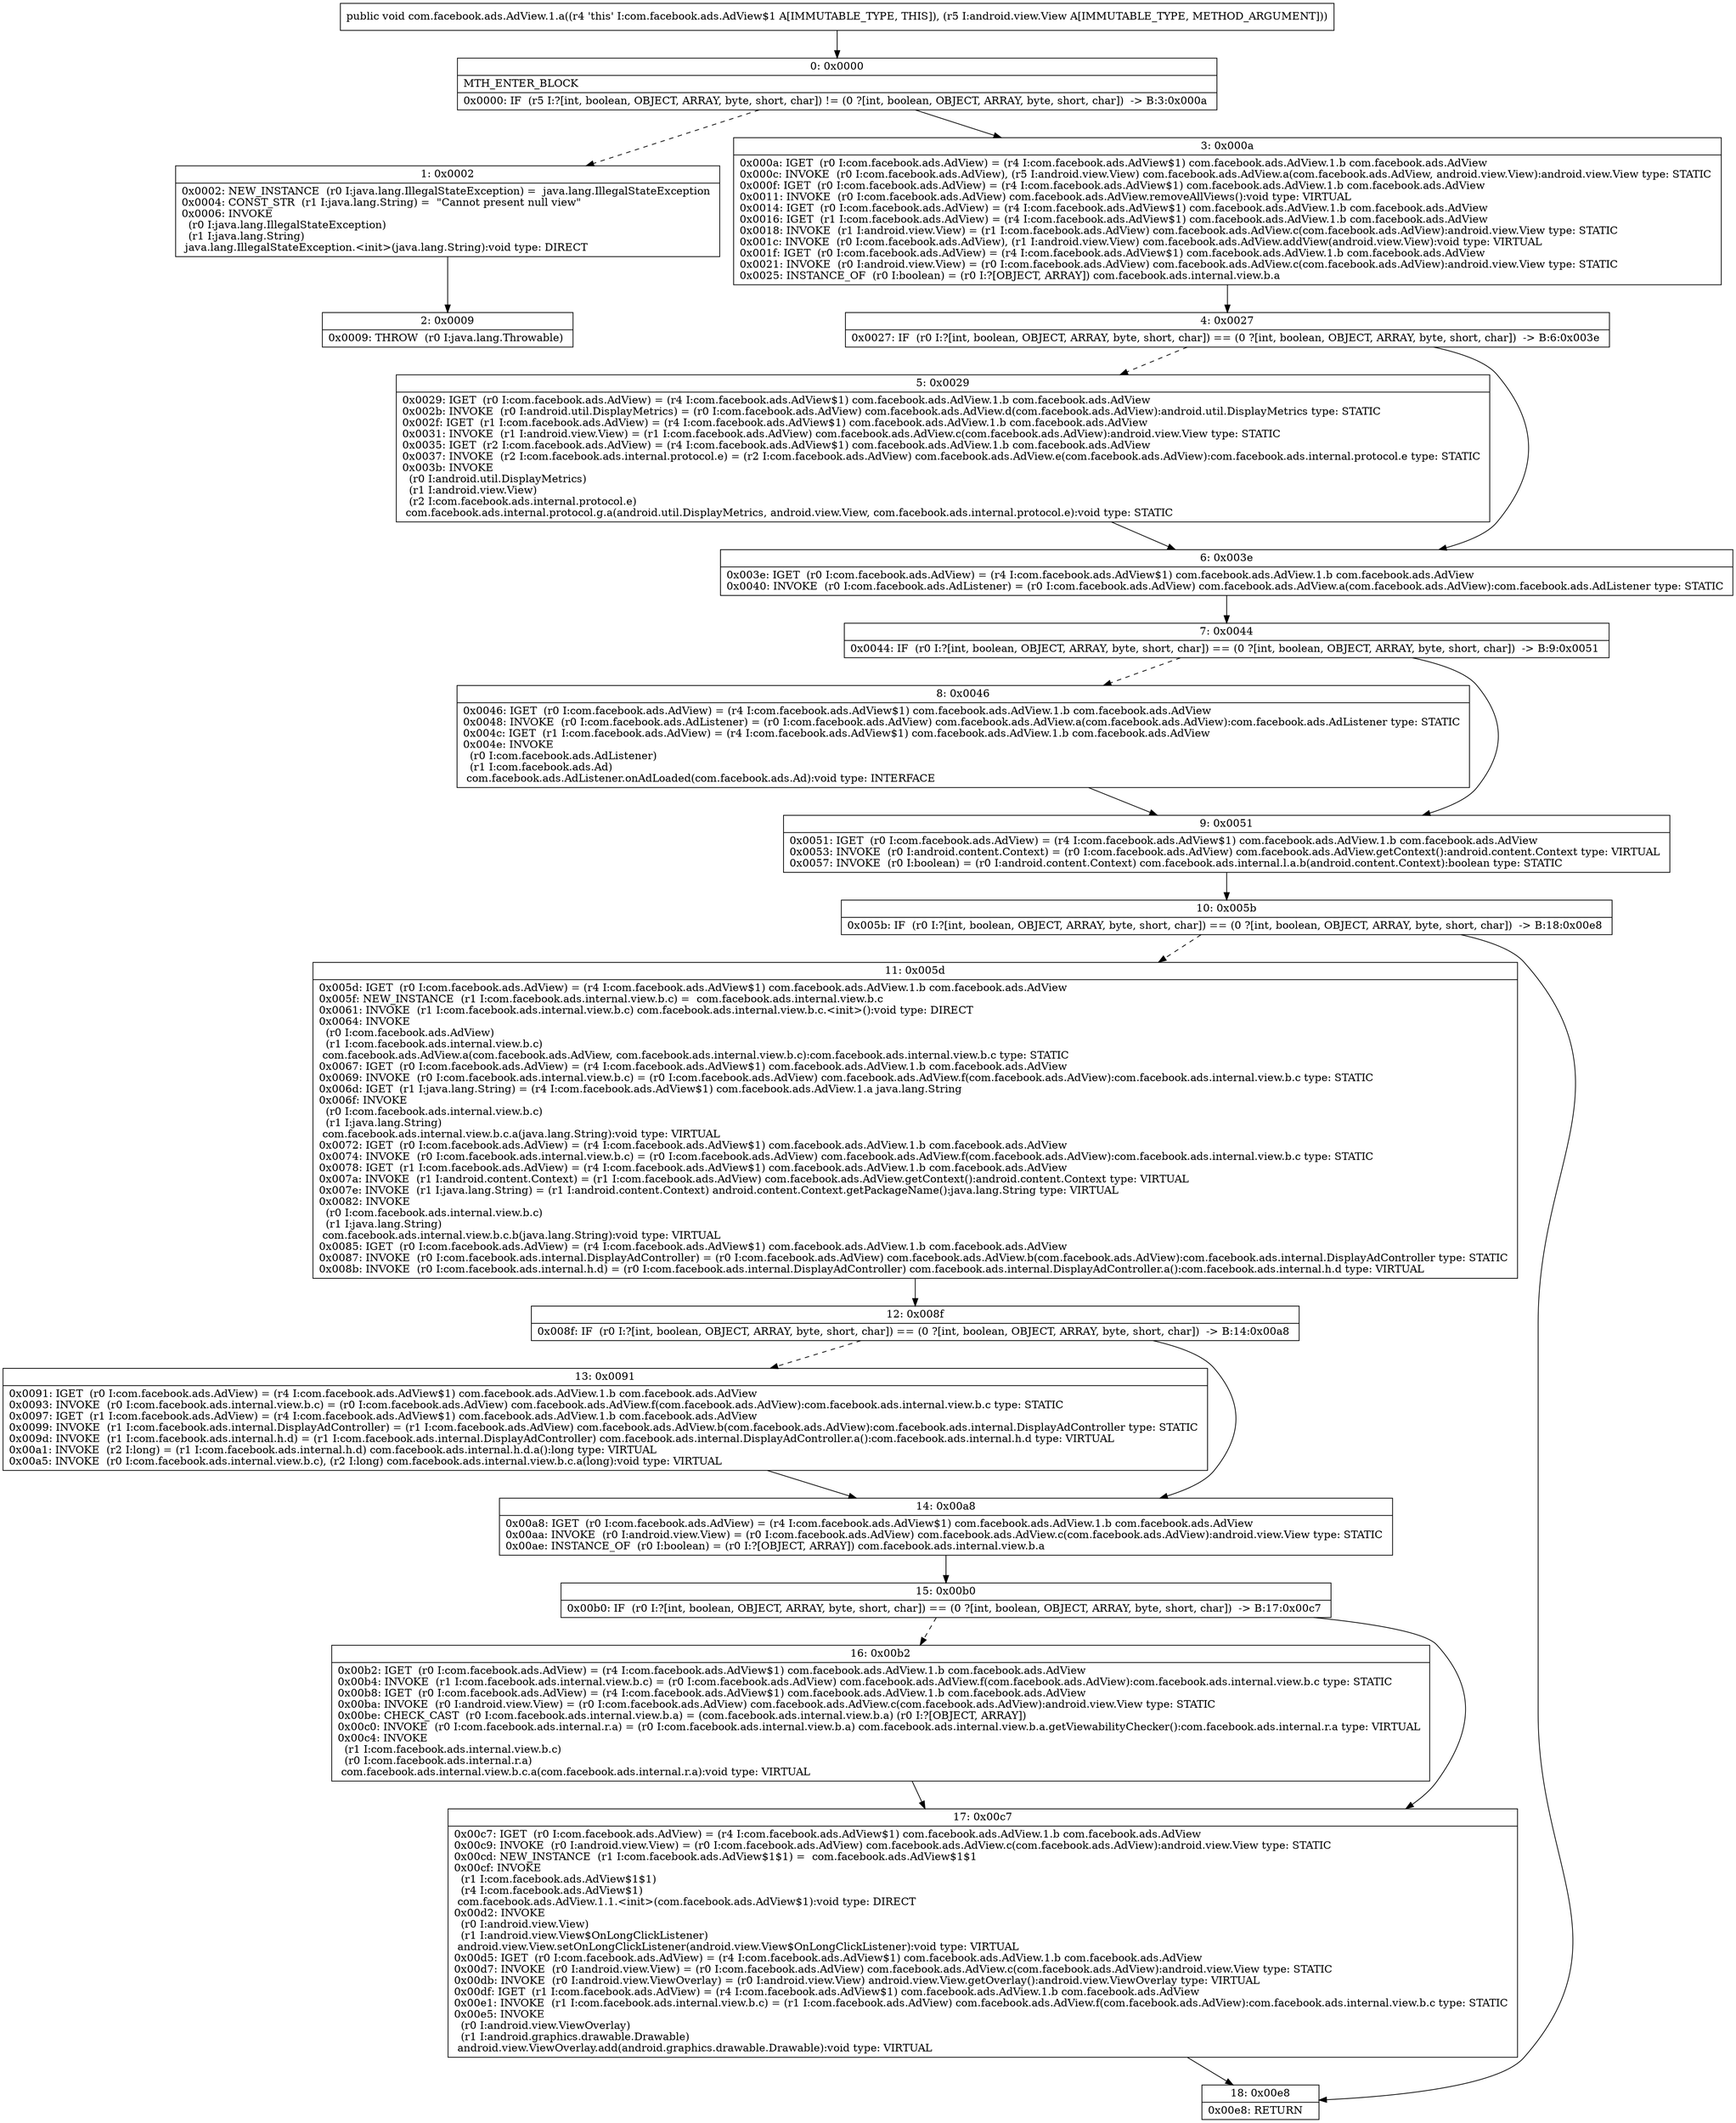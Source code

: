 digraph "CFG forcom.facebook.ads.AdView.1.a(Landroid\/view\/View;)V" {
Node_0 [shape=record,label="{0\:\ 0x0000|MTH_ENTER_BLOCK\l|0x0000: IF  (r5 I:?[int, boolean, OBJECT, ARRAY, byte, short, char]) != (0 ?[int, boolean, OBJECT, ARRAY, byte, short, char])  \-\> B:3:0x000a \l}"];
Node_1 [shape=record,label="{1\:\ 0x0002|0x0002: NEW_INSTANCE  (r0 I:java.lang.IllegalStateException) =  java.lang.IllegalStateException \l0x0004: CONST_STR  (r1 I:java.lang.String) =  \"Cannot present null view\" \l0x0006: INVOKE  \l  (r0 I:java.lang.IllegalStateException)\l  (r1 I:java.lang.String)\l java.lang.IllegalStateException.\<init\>(java.lang.String):void type: DIRECT \l}"];
Node_2 [shape=record,label="{2\:\ 0x0009|0x0009: THROW  (r0 I:java.lang.Throwable) \l}"];
Node_3 [shape=record,label="{3\:\ 0x000a|0x000a: IGET  (r0 I:com.facebook.ads.AdView) = (r4 I:com.facebook.ads.AdView$1) com.facebook.ads.AdView.1.b com.facebook.ads.AdView \l0x000c: INVOKE  (r0 I:com.facebook.ads.AdView), (r5 I:android.view.View) com.facebook.ads.AdView.a(com.facebook.ads.AdView, android.view.View):android.view.View type: STATIC \l0x000f: IGET  (r0 I:com.facebook.ads.AdView) = (r4 I:com.facebook.ads.AdView$1) com.facebook.ads.AdView.1.b com.facebook.ads.AdView \l0x0011: INVOKE  (r0 I:com.facebook.ads.AdView) com.facebook.ads.AdView.removeAllViews():void type: VIRTUAL \l0x0014: IGET  (r0 I:com.facebook.ads.AdView) = (r4 I:com.facebook.ads.AdView$1) com.facebook.ads.AdView.1.b com.facebook.ads.AdView \l0x0016: IGET  (r1 I:com.facebook.ads.AdView) = (r4 I:com.facebook.ads.AdView$1) com.facebook.ads.AdView.1.b com.facebook.ads.AdView \l0x0018: INVOKE  (r1 I:android.view.View) = (r1 I:com.facebook.ads.AdView) com.facebook.ads.AdView.c(com.facebook.ads.AdView):android.view.View type: STATIC \l0x001c: INVOKE  (r0 I:com.facebook.ads.AdView), (r1 I:android.view.View) com.facebook.ads.AdView.addView(android.view.View):void type: VIRTUAL \l0x001f: IGET  (r0 I:com.facebook.ads.AdView) = (r4 I:com.facebook.ads.AdView$1) com.facebook.ads.AdView.1.b com.facebook.ads.AdView \l0x0021: INVOKE  (r0 I:android.view.View) = (r0 I:com.facebook.ads.AdView) com.facebook.ads.AdView.c(com.facebook.ads.AdView):android.view.View type: STATIC \l0x0025: INSTANCE_OF  (r0 I:boolean) = (r0 I:?[OBJECT, ARRAY]) com.facebook.ads.internal.view.b.a \l}"];
Node_4 [shape=record,label="{4\:\ 0x0027|0x0027: IF  (r0 I:?[int, boolean, OBJECT, ARRAY, byte, short, char]) == (0 ?[int, boolean, OBJECT, ARRAY, byte, short, char])  \-\> B:6:0x003e \l}"];
Node_5 [shape=record,label="{5\:\ 0x0029|0x0029: IGET  (r0 I:com.facebook.ads.AdView) = (r4 I:com.facebook.ads.AdView$1) com.facebook.ads.AdView.1.b com.facebook.ads.AdView \l0x002b: INVOKE  (r0 I:android.util.DisplayMetrics) = (r0 I:com.facebook.ads.AdView) com.facebook.ads.AdView.d(com.facebook.ads.AdView):android.util.DisplayMetrics type: STATIC \l0x002f: IGET  (r1 I:com.facebook.ads.AdView) = (r4 I:com.facebook.ads.AdView$1) com.facebook.ads.AdView.1.b com.facebook.ads.AdView \l0x0031: INVOKE  (r1 I:android.view.View) = (r1 I:com.facebook.ads.AdView) com.facebook.ads.AdView.c(com.facebook.ads.AdView):android.view.View type: STATIC \l0x0035: IGET  (r2 I:com.facebook.ads.AdView) = (r4 I:com.facebook.ads.AdView$1) com.facebook.ads.AdView.1.b com.facebook.ads.AdView \l0x0037: INVOKE  (r2 I:com.facebook.ads.internal.protocol.e) = (r2 I:com.facebook.ads.AdView) com.facebook.ads.AdView.e(com.facebook.ads.AdView):com.facebook.ads.internal.protocol.e type: STATIC \l0x003b: INVOKE  \l  (r0 I:android.util.DisplayMetrics)\l  (r1 I:android.view.View)\l  (r2 I:com.facebook.ads.internal.protocol.e)\l com.facebook.ads.internal.protocol.g.a(android.util.DisplayMetrics, android.view.View, com.facebook.ads.internal.protocol.e):void type: STATIC \l}"];
Node_6 [shape=record,label="{6\:\ 0x003e|0x003e: IGET  (r0 I:com.facebook.ads.AdView) = (r4 I:com.facebook.ads.AdView$1) com.facebook.ads.AdView.1.b com.facebook.ads.AdView \l0x0040: INVOKE  (r0 I:com.facebook.ads.AdListener) = (r0 I:com.facebook.ads.AdView) com.facebook.ads.AdView.a(com.facebook.ads.AdView):com.facebook.ads.AdListener type: STATIC \l}"];
Node_7 [shape=record,label="{7\:\ 0x0044|0x0044: IF  (r0 I:?[int, boolean, OBJECT, ARRAY, byte, short, char]) == (0 ?[int, boolean, OBJECT, ARRAY, byte, short, char])  \-\> B:9:0x0051 \l}"];
Node_8 [shape=record,label="{8\:\ 0x0046|0x0046: IGET  (r0 I:com.facebook.ads.AdView) = (r4 I:com.facebook.ads.AdView$1) com.facebook.ads.AdView.1.b com.facebook.ads.AdView \l0x0048: INVOKE  (r0 I:com.facebook.ads.AdListener) = (r0 I:com.facebook.ads.AdView) com.facebook.ads.AdView.a(com.facebook.ads.AdView):com.facebook.ads.AdListener type: STATIC \l0x004c: IGET  (r1 I:com.facebook.ads.AdView) = (r4 I:com.facebook.ads.AdView$1) com.facebook.ads.AdView.1.b com.facebook.ads.AdView \l0x004e: INVOKE  \l  (r0 I:com.facebook.ads.AdListener)\l  (r1 I:com.facebook.ads.Ad)\l com.facebook.ads.AdListener.onAdLoaded(com.facebook.ads.Ad):void type: INTERFACE \l}"];
Node_9 [shape=record,label="{9\:\ 0x0051|0x0051: IGET  (r0 I:com.facebook.ads.AdView) = (r4 I:com.facebook.ads.AdView$1) com.facebook.ads.AdView.1.b com.facebook.ads.AdView \l0x0053: INVOKE  (r0 I:android.content.Context) = (r0 I:com.facebook.ads.AdView) com.facebook.ads.AdView.getContext():android.content.Context type: VIRTUAL \l0x0057: INVOKE  (r0 I:boolean) = (r0 I:android.content.Context) com.facebook.ads.internal.l.a.b(android.content.Context):boolean type: STATIC \l}"];
Node_10 [shape=record,label="{10\:\ 0x005b|0x005b: IF  (r0 I:?[int, boolean, OBJECT, ARRAY, byte, short, char]) == (0 ?[int, boolean, OBJECT, ARRAY, byte, short, char])  \-\> B:18:0x00e8 \l}"];
Node_11 [shape=record,label="{11\:\ 0x005d|0x005d: IGET  (r0 I:com.facebook.ads.AdView) = (r4 I:com.facebook.ads.AdView$1) com.facebook.ads.AdView.1.b com.facebook.ads.AdView \l0x005f: NEW_INSTANCE  (r1 I:com.facebook.ads.internal.view.b.c) =  com.facebook.ads.internal.view.b.c \l0x0061: INVOKE  (r1 I:com.facebook.ads.internal.view.b.c) com.facebook.ads.internal.view.b.c.\<init\>():void type: DIRECT \l0x0064: INVOKE  \l  (r0 I:com.facebook.ads.AdView)\l  (r1 I:com.facebook.ads.internal.view.b.c)\l com.facebook.ads.AdView.a(com.facebook.ads.AdView, com.facebook.ads.internal.view.b.c):com.facebook.ads.internal.view.b.c type: STATIC \l0x0067: IGET  (r0 I:com.facebook.ads.AdView) = (r4 I:com.facebook.ads.AdView$1) com.facebook.ads.AdView.1.b com.facebook.ads.AdView \l0x0069: INVOKE  (r0 I:com.facebook.ads.internal.view.b.c) = (r0 I:com.facebook.ads.AdView) com.facebook.ads.AdView.f(com.facebook.ads.AdView):com.facebook.ads.internal.view.b.c type: STATIC \l0x006d: IGET  (r1 I:java.lang.String) = (r4 I:com.facebook.ads.AdView$1) com.facebook.ads.AdView.1.a java.lang.String \l0x006f: INVOKE  \l  (r0 I:com.facebook.ads.internal.view.b.c)\l  (r1 I:java.lang.String)\l com.facebook.ads.internal.view.b.c.a(java.lang.String):void type: VIRTUAL \l0x0072: IGET  (r0 I:com.facebook.ads.AdView) = (r4 I:com.facebook.ads.AdView$1) com.facebook.ads.AdView.1.b com.facebook.ads.AdView \l0x0074: INVOKE  (r0 I:com.facebook.ads.internal.view.b.c) = (r0 I:com.facebook.ads.AdView) com.facebook.ads.AdView.f(com.facebook.ads.AdView):com.facebook.ads.internal.view.b.c type: STATIC \l0x0078: IGET  (r1 I:com.facebook.ads.AdView) = (r4 I:com.facebook.ads.AdView$1) com.facebook.ads.AdView.1.b com.facebook.ads.AdView \l0x007a: INVOKE  (r1 I:android.content.Context) = (r1 I:com.facebook.ads.AdView) com.facebook.ads.AdView.getContext():android.content.Context type: VIRTUAL \l0x007e: INVOKE  (r1 I:java.lang.String) = (r1 I:android.content.Context) android.content.Context.getPackageName():java.lang.String type: VIRTUAL \l0x0082: INVOKE  \l  (r0 I:com.facebook.ads.internal.view.b.c)\l  (r1 I:java.lang.String)\l com.facebook.ads.internal.view.b.c.b(java.lang.String):void type: VIRTUAL \l0x0085: IGET  (r0 I:com.facebook.ads.AdView) = (r4 I:com.facebook.ads.AdView$1) com.facebook.ads.AdView.1.b com.facebook.ads.AdView \l0x0087: INVOKE  (r0 I:com.facebook.ads.internal.DisplayAdController) = (r0 I:com.facebook.ads.AdView) com.facebook.ads.AdView.b(com.facebook.ads.AdView):com.facebook.ads.internal.DisplayAdController type: STATIC \l0x008b: INVOKE  (r0 I:com.facebook.ads.internal.h.d) = (r0 I:com.facebook.ads.internal.DisplayAdController) com.facebook.ads.internal.DisplayAdController.a():com.facebook.ads.internal.h.d type: VIRTUAL \l}"];
Node_12 [shape=record,label="{12\:\ 0x008f|0x008f: IF  (r0 I:?[int, boolean, OBJECT, ARRAY, byte, short, char]) == (0 ?[int, boolean, OBJECT, ARRAY, byte, short, char])  \-\> B:14:0x00a8 \l}"];
Node_13 [shape=record,label="{13\:\ 0x0091|0x0091: IGET  (r0 I:com.facebook.ads.AdView) = (r4 I:com.facebook.ads.AdView$1) com.facebook.ads.AdView.1.b com.facebook.ads.AdView \l0x0093: INVOKE  (r0 I:com.facebook.ads.internal.view.b.c) = (r0 I:com.facebook.ads.AdView) com.facebook.ads.AdView.f(com.facebook.ads.AdView):com.facebook.ads.internal.view.b.c type: STATIC \l0x0097: IGET  (r1 I:com.facebook.ads.AdView) = (r4 I:com.facebook.ads.AdView$1) com.facebook.ads.AdView.1.b com.facebook.ads.AdView \l0x0099: INVOKE  (r1 I:com.facebook.ads.internal.DisplayAdController) = (r1 I:com.facebook.ads.AdView) com.facebook.ads.AdView.b(com.facebook.ads.AdView):com.facebook.ads.internal.DisplayAdController type: STATIC \l0x009d: INVOKE  (r1 I:com.facebook.ads.internal.h.d) = (r1 I:com.facebook.ads.internal.DisplayAdController) com.facebook.ads.internal.DisplayAdController.a():com.facebook.ads.internal.h.d type: VIRTUAL \l0x00a1: INVOKE  (r2 I:long) = (r1 I:com.facebook.ads.internal.h.d) com.facebook.ads.internal.h.d.a():long type: VIRTUAL \l0x00a5: INVOKE  (r0 I:com.facebook.ads.internal.view.b.c), (r2 I:long) com.facebook.ads.internal.view.b.c.a(long):void type: VIRTUAL \l}"];
Node_14 [shape=record,label="{14\:\ 0x00a8|0x00a8: IGET  (r0 I:com.facebook.ads.AdView) = (r4 I:com.facebook.ads.AdView$1) com.facebook.ads.AdView.1.b com.facebook.ads.AdView \l0x00aa: INVOKE  (r0 I:android.view.View) = (r0 I:com.facebook.ads.AdView) com.facebook.ads.AdView.c(com.facebook.ads.AdView):android.view.View type: STATIC \l0x00ae: INSTANCE_OF  (r0 I:boolean) = (r0 I:?[OBJECT, ARRAY]) com.facebook.ads.internal.view.b.a \l}"];
Node_15 [shape=record,label="{15\:\ 0x00b0|0x00b0: IF  (r0 I:?[int, boolean, OBJECT, ARRAY, byte, short, char]) == (0 ?[int, boolean, OBJECT, ARRAY, byte, short, char])  \-\> B:17:0x00c7 \l}"];
Node_16 [shape=record,label="{16\:\ 0x00b2|0x00b2: IGET  (r0 I:com.facebook.ads.AdView) = (r4 I:com.facebook.ads.AdView$1) com.facebook.ads.AdView.1.b com.facebook.ads.AdView \l0x00b4: INVOKE  (r1 I:com.facebook.ads.internal.view.b.c) = (r0 I:com.facebook.ads.AdView) com.facebook.ads.AdView.f(com.facebook.ads.AdView):com.facebook.ads.internal.view.b.c type: STATIC \l0x00b8: IGET  (r0 I:com.facebook.ads.AdView) = (r4 I:com.facebook.ads.AdView$1) com.facebook.ads.AdView.1.b com.facebook.ads.AdView \l0x00ba: INVOKE  (r0 I:android.view.View) = (r0 I:com.facebook.ads.AdView) com.facebook.ads.AdView.c(com.facebook.ads.AdView):android.view.View type: STATIC \l0x00be: CHECK_CAST  (r0 I:com.facebook.ads.internal.view.b.a) = (com.facebook.ads.internal.view.b.a) (r0 I:?[OBJECT, ARRAY]) \l0x00c0: INVOKE  (r0 I:com.facebook.ads.internal.r.a) = (r0 I:com.facebook.ads.internal.view.b.a) com.facebook.ads.internal.view.b.a.getViewabilityChecker():com.facebook.ads.internal.r.a type: VIRTUAL \l0x00c4: INVOKE  \l  (r1 I:com.facebook.ads.internal.view.b.c)\l  (r0 I:com.facebook.ads.internal.r.a)\l com.facebook.ads.internal.view.b.c.a(com.facebook.ads.internal.r.a):void type: VIRTUAL \l}"];
Node_17 [shape=record,label="{17\:\ 0x00c7|0x00c7: IGET  (r0 I:com.facebook.ads.AdView) = (r4 I:com.facebook.ads.AdView$1) com.facebook.ads.AdView.1.b com.facebook.ads.AdView \l0x00c9: INVOKE  (r0 I:android.view.View) = (r0 I:com.facebook.ads.AdView) com.facebook.ads.AdView.c(com.facebook.ads.AdView):android.view.View type: STATIC \l0x00cd: NEW_INSTANCE  (r1 I:com.facebook.ads.AdView$1$1) =  com.facebook.ads.AdView$1$1 \l0x00cf: INVOKE  \l  (r1 I:com.facebook.ads.AdView$1$1)\l  (r4 I:com.facebook.ads.AdView$1)\l com.facebook.ads.AdView.1.1.\<init\>(com.facebook.ads.AdView$1):void type: DIRECT \l0x00d2: INVOKE  \l  (r0 I:android.view.View)\l  (r1 I:android.view.View$OnLongClickListener)\l android.view.View.setOnLongClickListener(android.view.View$OnLongClickListener):void type: VIRTUAL \l0x00d5: IGET  (r0 I:com.facebook.ads.AdView) = (r4 I:com.facebook.ads.AdView$1) com.facebook.ads.AdView.1.b com.facebook.ads.AdView \l0x00d7: INVOKE  (r0 I:android.view.View) = (r0 I:com.facebook.ads.AdView) com.facebook.ads.AdView.c(com.facebook.ads.AdView):android.view.View type: STATIC \l0x00db: INVOKE  (r0 I:android.view.ViewOverlay) = (r0 I:android.view.View) android.view.View.getOverlay():android.view.ViewOverlay type: VIRTUAL \l0x00df: IGET  (r1 I:com.facebook.ads.AdView) = (r4 I:com.facebook.ads.AdView$1) com.facebook.ads.AdView.1.b com.facebook.ads.AdView \l0x00e1: INVOKE  (r1 I:com.facebook.ads.internal.view.b.c) = (r1 I:com.facebook.ads.AdView) com.facebook.ads.AdView.f(com.facebook.ads.AdView):com.facebook.ads.internal.view.b.c type: STATIC \l0x00e5: INVOKE  \l  (r0 I:android.view.ViewOverlay)\l  (r1 I:android.graphics.drawable.Drawable)\l android.view.ViewOverlay.add(android.graphics.drawable.Drawable):void type: VIRTUAL \l}"];
Node_18 [shape=record,label="{18\:\ 0x00e8|0x00e8: RETURN   \l}"];
MethodNode[shape=record,label="{public void com.facebook.ads.AdView.1.a((r4 'this' I:com.facebook.ads.AdView$1 A[IMMUTABLE_TYPE, THIS]), (r5 I:android.view.View A[IMMUTABLE_TYPE, METHOD_ARGUMENT])) }"];
MethodNode -> Node_0;
Node_0 -> Node_1[style=dashed];
Node_0 -> Node_3;
Node_1 -> Node_2;
Node_3 -> Node_4;
Node_4 -> Node_5[style=dashed];
Node_4 -> Node_6;
Node_5 -> Node_6;
Node_6 -> Node_7;
Node_7 -> Node_8[style=dashed];
Node_7 -> Node_9;
Node_8 -> Node_9;
Node_9 -> Node_10;
Node_10 -> Node_11[style=dashed];
Node_10 -> Node_18;
Node_11 -> Node_12;
Node_12 -> Node_13[style=dashed];
Node_12 -> Node_14;
Node_13 -> Node_14;
Node_14 -> Node_15;
Node_15 -> Node_16[style=dashed];
Node_15 -> Node_17;
Node_16 -> Node_17;
Node_17 -> Node_18;
}


